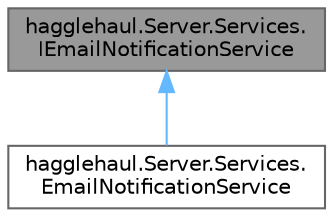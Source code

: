 digraph "hagglehaul.Server.Services.IEmailNotificationService"
{
 // LATEX_PDF_SIZE
  bgcolor="transparent";
  edge [fontname=Helvetica,fontsize=10,labelfontname=Helvetica,labelfontsize=10];
  node [fontname=Helvetica,fontsize=10,shape=box,height=0.2,width=0.4];
  Node1 [id="Node000001",label="hagglehaul.Server.Services.\lIEmailNotificationService",height=0.2,width=0.4,color="gray40", fillcolor="grey60", style="filled", fontcolor="black",tooltip="Service to send email notifications through Azure Communication Service."];
  Node1 -> Node2 [id="edge1_Node000001_Node000002",dir="back",color="steelblue1",style="solid",tooltip=" "];
  Node2 [id="Node000002",label="hagglehaul.Server.Services.\lEmailNotificationService",height=0.2,width=0.4,color="gray40", fillcolor="white", style="filled",URL="$classhagglehaul_1_1_server_1_1_services_1_1_email_notification_service.html",tooltip="See IEmailNotificationService."];
}

